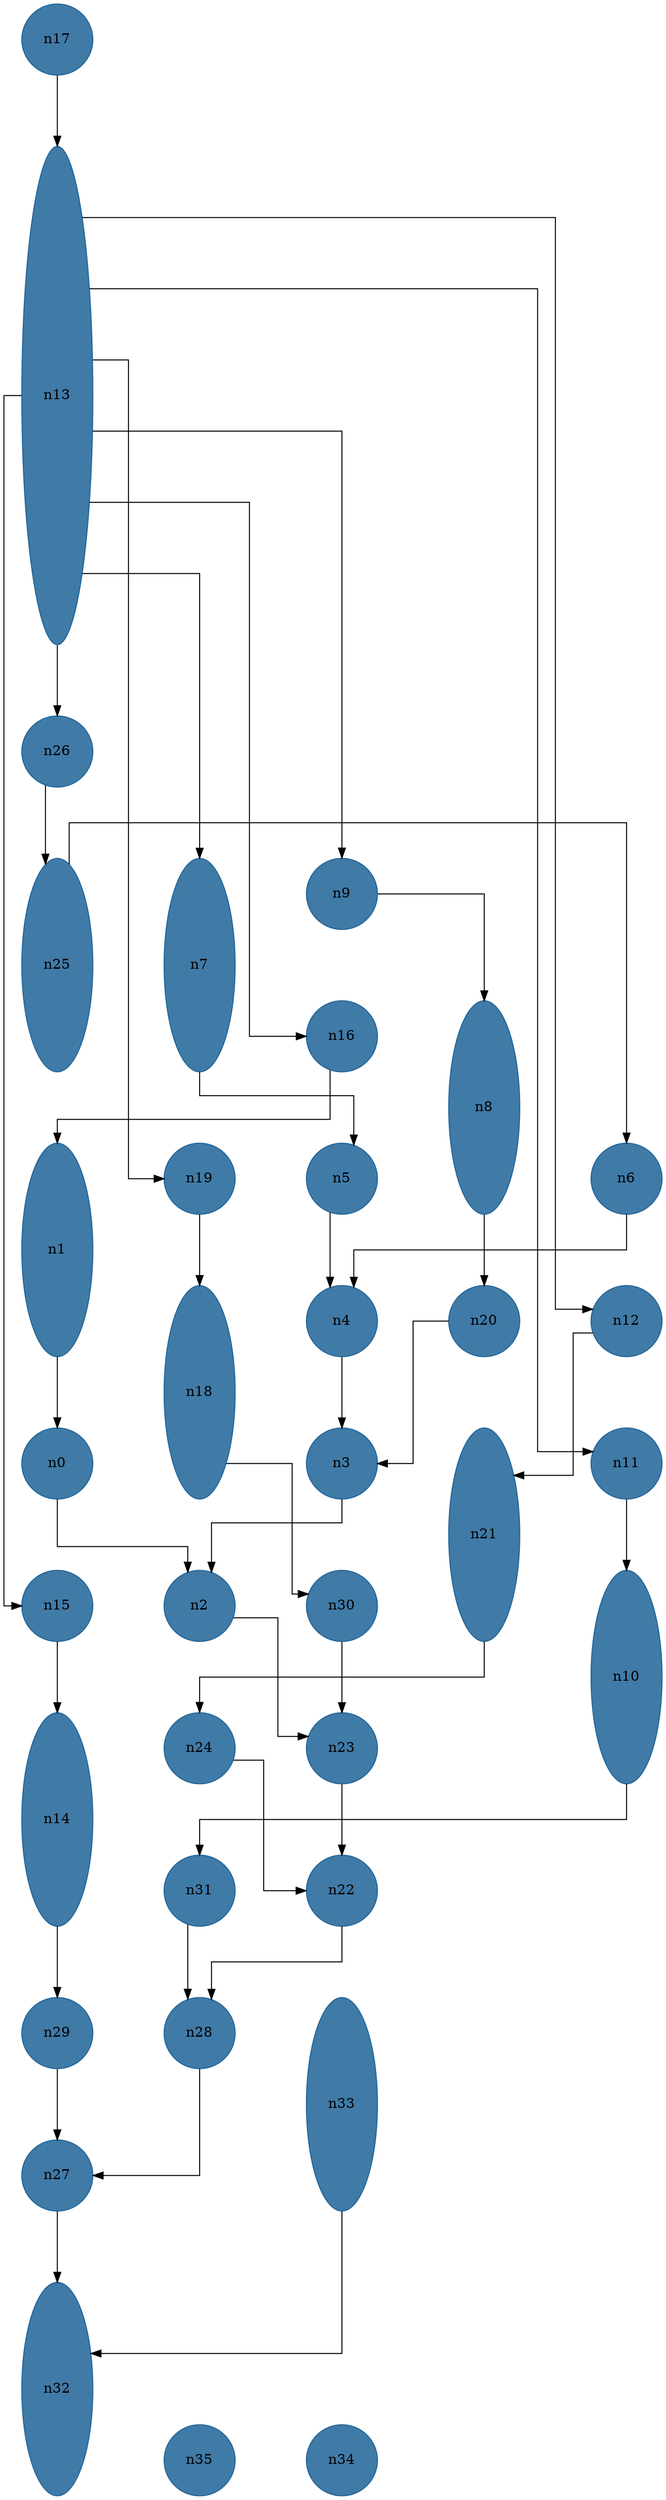 //do not use DOT to generate pdf use NEATO or FDP
digraph{
layout="neato";
splines="ortho";
n17[shape="ellipse", style="filled", color="#004E8ABF", pos="0,36!", height="1", width="1"];
n17 -> n13;
n13[shape="ellipse", style="filled", color="#004E8ABF", pos="0,31!", height="7", width="1"];
n13 -> n16;
n13 -> n15;
n13 -> n26;
n13 -> n19;
n13 -> n7;
n13 -> n9;
n13 -> n12;
n13 -> n11;
n26[shape="ellipse", style="filled", color="#004E8ABF", pos="0,26!", height="1", width="1"];
n26 -> n25;
n25[shape="ellipse", style="filled", color="#004E8ABF", pos="0,23!", height="3", width="1"];
n25 -> n6;
n7[shape="ellipse", style="filled", color="#004E8ABF", pos="2,23!", height="3", width="1"];
n7 -> n5;
n9[shape="ellipse", style="filled", color="#004E8ABF", pos="4,24!", height="1", width="1"];
n9 -> n8;
n16[shape="ellipse", style="filled", color="#004E8ABF", pos="4,22!", height="1", width="1"];
n16 -> n1;
n8[shape="ellipse", style="filled", color="#004E8ABF", pos="6,21!", height="3", width="1"];
n8 -> n20;
n1[shape="ellipse", style="filled", color="#004E8ABF", pos="0,19!", height="3", width="1"];
n1 -> n0;
n19[shape="ellipse", style="filled", color="#004E8ABF", pos="2,20!", height="1", width="1"];
n19 -> n18;
n5[shape="ellipse", style="filled", color="#004E8ABF", pos="4,20!", height="1", width="1"];
n5 -> n4;
n6[shape="ellipse", style="filled", color="#004E8ABF", pos="8,20!", height="1", width="1"];
n6 -> n4;
n18[shape="ellipse", style="filled", color="#004E8ABF", pos="2,17!", height="3", width="1"];
n18 -> n30;
n4[shape="ellipse", style="filled", color="#004E8ABF", pos="4,18!", height="1", width="1"];
n4 -> n3;
n20[shape="ellipse", style="filled", color="#004E8ABF", pos="6,18!", height="1", width="1"];
n20 -> n3;
n12[shape="ellipse", style="filled", color="#004E8ABF", pos="8,18!", height="1", width="1"];
n12 -> n21;
n0[shape="ellipse", style="filled", color="#004E8ABF", pos="0,16!", height="1", width="1"];
n0 -> n2;
n3[shape="ellipse", style="filled", color="#004E8ABF", pos="4,16!", height="1", width="1"];
n3 -> n2;
n21[shape="ellipse", style="filled", color="#004E8ABF", pos="6,15!", height="3", width="1"];
n21 -> n24;
n11[shape="ellipse", style="filled", color="#004E8ABF", pos="8,16!", height="1", width="1"];
n11 -> n10;
n15[shape="ellipse", style="filled", color="#004E8ABF", pos="0,14!", height="1", width="1"];
n15 -> n14;
n2[shape="ellipse", style="filled", color="#004E8ABF", pos="2,14!", height="1", width="1"];
n2 -> n23;
n30[shape="ellipse", style="filled", color="#004E8ABF", pos="4,14!", height="1", width="1"];
n30 -> n23;
n10[shape="ellipse", style="filled", color="#004E8ABF", pos="8,13!", height="3", width="1"];
n10 -> n31;
n14[shape="ellipse", style="filled", color="#004E8ABF", pos="0,11!", height="3", width="1"];
n14 -> n29;
n24[shape="ellipse", style="filled", color="#004E8ABF", pos="2,12!", height="1", width="1"];
n24 -> n22;
n23[shape="ellipse", style="filled", color="#004E8ABF", pos="4,12!", height="1", width="1"];
n23 -> n22;
n31[shape="ellipse", style="filled", color="#004E8ABF", pos="2,10!", height="1", width="1"];
n31 -> n28;
n22[shape="ellipse", style="filled", color="#004E8ABF", pos="4,10!", height="1", width="1"];
n22 -> n28;
n29[shape="ellipse", style="filled", color="#004E8ABF", pos="0,8!", height="1", width="1"];
n29 -> n27;
n28[shape="ellipse", style="filled", color="#004E8ABF", pos="2,8!", height="1", width="1"];
n28 -> n27;
n33[shape="ellipse", style="filled", color="#004E8ABF", pos="4,7!", height="3", width="1"];
n33 -> n32;
n27[shape="ellipse", style="filled", color="#004E8ABF", pos="0,6!", height="1", width="1"];
n27 -> n32;
n32[shape="ellipse", style="filled", color="#004E8ABF", pos="0,3!", height="3", width="1"];
n35[shape="ellipse", style="filled", color="#004E8ABF", pos="2,2!", height="1", width="1"];
n34[shape="ellipse", style="filled", color="#004E8ABF", pos="4,2!", height="1", width="1"];
}